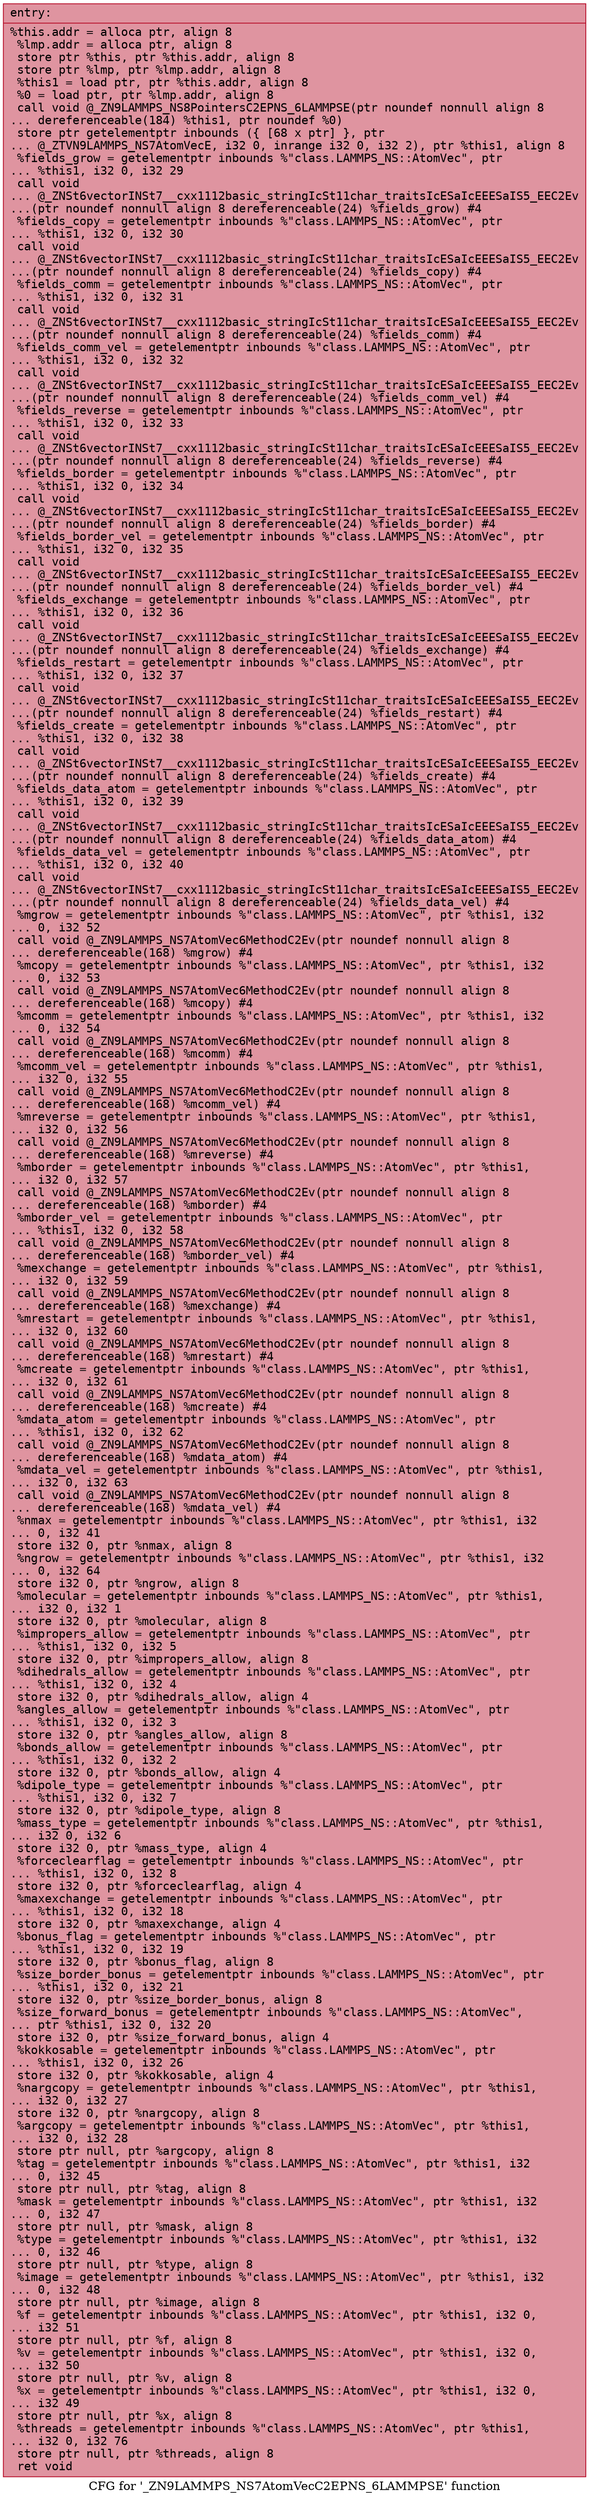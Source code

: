 digraph "CFG for '_ZN9LAMMPS_NS7AtomVecC2EPNS_6LAMMPSE' function" {
	label="CFG for '_ZN9LAMMPS_NS7AtomVecC2EPNS_6LAMMPSE' function";

	Node0x56285a89cac0 [shape=record,color="#b70d28ff", style=filled, fillcolor="#b70d2870" fontname="Courier",label="{entry:\l|  %this.addr = alloca ptr, align 8\l  %lmp.addr = alloca ptr, align 8\l  store ptr %this, ptr %this.addr, align 8\l  store ptr %lmp, ptr %lmp.addr, align 8\l  %this1 = load ptr, ptr %this.addr, align 8\l  %0 = load ptr, ptr %lmp.addr, align 8\l  call void @_ZN9LAMMPS_NS8PointersC2EPNS_6LAMMPSE(ptr noundef nonnull align 8\l... dereferenceable(184) %this1, ptr noundef %0)\l  store ptr getelementptr inbounds (\{ [68 x ptr] \}, ptr\l... @_ZTVN9LAMMPS_NS7AtomVecE, i32 0, inrange i32 0, i32 2), ptr %this1, align 8\l  %fields_grow = getelementptr inbounds %\"class.LAMMPS_NS::AtomVec\", ptr\l... %this1, i32 0, i32 29\l  call void\l... @_ZNSt6vectorINSt7__cxx1112basic_stringIcSt11char_traitsIcESaIcEEESaIS5_EEC2Ev\l...(ptr noundef nonnull align 8 dereferenceable(24) %fields_grow) #4\l  %fields_copy = getelementptr inbounds %\"class.LAMMPS_NS::AtomVec\", ptr\l... %this1, i32 0, i32 30\l  call void\l... @_ZNSt6vectorINSt7__cxx1112basic_stringIcSt11char_traitsIcESaIcEEESaIS5_EEC2Ev\l...(ptr noundef nonnull align 8 dereferenceable(24) %fields_copy) #4\l  %fields_comm = getelementptr inbounds %\"class.LAMMPS_NS::AtomVec\", ptr\l... %this1, i32 0, i32 31\l  call void\l... @_ZNSt6vectorINSt7__cxx1112basic_stringIcSt11char_traitsIcESaIcEEESaIS5_EEC2Ev\l...(ptr noundef nonnull align 8 dereferenceable(24) %fields_comm) #4\l  %fields_comm_vel = getelementptr inbounds %\"class.LAMMPS_NS::AtomVec\", ptr\l... %this1, i32 0, i32 32\l  call void\l... @_ZNSt6vectorINSt7__cxx1112basic_stringIcSt11char_traitsIcESaIcEEESaIS5_EEC2Ev\l...(ptr noundef nonnull align 8 dereferenceable(24) %fields_comm_vel) #4\l  %fields_reverse = getelementptr inbounds %\"class.LAMMPS_NS::AtomVec\", ptr\l... %this1, i32 0, i32 33\l  call void\l... @_ZNSt6vectorINSt7__cxx1112basic_stringIcSt11char_traitsIcESaIcEEESaIS5_EEC2Ev\l...(ptr noundef nonnull align 8 dereferenceable(24) %fields_reverse) #4\l  %fields_border = getelementptr inbounds %\"class.LAMMPS_NS::AtomVec\", ptr\l... %this1, i32 0, i32 34\l  call void\l... @_ZNSt6vectorINSt7__cxx1112basic_stringIcSt11char_traitsIcESaIcEEESaIS5_EEC2Ev\l...(ptr noundef nonnull align 8 dereferenceable(24) %fields_border) #4\l  %fields_border_vel = getelementptr inbounds %\"class.LAMMPS_NS::AtomVec\", ptr\l... %this1, i32 0, i32 35\l  call void\l... @_ZNSt6vectorINSt7__cxx1112basic_stringIcSt11char_traitsIcESaIcEEESaIS5_EEC2Ev\l...(ptr noundef nonnull align 8 dereferenceable(24) %fields_border_vel) #4\l  %fields_exchange = getelementptr inbounds %\"class.LAMMPS_NS::AtomVec\", ptr\l... %this1, i32 0, i32 36\l  call void\l... @_ZNSt6vectorINSt7__cxx1112basic_stringIcSt11char_traitsIcESaIcEEESaIS5_EEC2Ev\l...(ptr noundef nonnull align 8 dereferenceable(24) %fields_exchange) #4\l  %fields_restart = getelementptr inbounds %\"class.LAMMPS_NS::AtomVec\", ptr\l... %this1, i32 0, i32 37\l  call void\l... @_ZNSt6vectorINSt7__cxx1112basic_stringIcSt11char_traitsIcESaIcEEESaIS5_EEC2Ev\l...(ptr noundef nonnull align 8 dereferenceable(24) %fields_restart) #4\l  %fields_create = getelementptr inbounds %\"class.LAMMPS_NS::AtomVec\", ptr\l... %this1, i32 0, i32 38\l  call void\l... @_ZNSt6vectorINSt7__cxx1112basic_stringIcSt11char_traitsIcESaIcEEESaIS5_EEC2Ev\l...(ptr noundef nonnull align 8 dereferenceable(24) %fields_create) #4\l  %fields_data_atom = getelementptr inbounds %\"class.LAMMPS_NS::AtomVec\", ptr\l... %this1, i32 0, i32 39\l  call void\l... @_ZNSt6vectorINSt7__cxx1112basic_stringIcSt11char_traitsIcESaIcEEESaIS5_EEC2Ev\l...(ptr noundef nonnull align 8 dereferenceable(24) %fields_data_atom) #4\l  %fields_data_vel = getelementptr inbounds %\"class.LAMMPS_NS::AtomVec\", ptr\l... %this1, i32 0, i32 40\l  call void\l... @_ZNSt6vectorINSt7__cxx1112basic_stringIcSt11char_traitsIcESaIcEEESaIS5_EEC2Ev\l...(ptr noundef nonnull align 8 dereferenceable(24) %fields_data_vel) #4\l  %mgrow = getelementptr inbounds %\"class.LAMMPS_NS::AtomVec\", ptr %this1, i32\l... 0, i32 52\l  call void @_ZN9LAMMPS_NS7AtomVec6MethodC2Ev(ptr noundef nonnull align 8\l... dereferenceable(168) %mgrow) #4\l  %mcopy = getelementptr inbounds %\"class.LAMMPS_NS::AtomVec\", ptr %this1, i32\l... 0, i32 53\l  call void @_ZN9LAMMPS_NS7AtomVec6MethodC2Ev(ptr noundef nonnull align 8\l... dereferenceable(168) %mcopy) #4\l  %mcomm = getelementptr inbounds %\"class.LAMMPS_NS::AtomVec\", ptr %this1, i32\l... 0, i32 54\l  call void @_ZN9LAMMPS_NS7AtomVec6MethodC2Ev(ptr noundef nonnull align 8\l... dereferenceable(168) %mcomm) #4\l  %mcomm_vel = getelementptr inbounds %\"class.LAMMPS_NS::AtomVec\", ptr %this1,\l... i32 0, i32 55\l  call void @_ZN9LAMMPS_NS7AtomVec6MethodC2Ev(ptr noundef nonnull align 8\l... dereferenceable(168) %mcomm_vel) #4\l  %mreverse = getelementptr inbounds %\"class.LAMMPS_NS::AtomVec\", ptr %this1,\l... i32 0, i32 56\l  call void @_ZN9LAMMPS_NS7AtomVec6MethodC2Ev(ptr noundef nonnull align 8\l... dereferenceable(168) %mreverse) #4\l  %mborder = getelementptr inbounds %\"class.LAMMPS_NS::AtomVec\", ptr %this1,\l... i32 0, i32 57\l  call void @_ZN9LAMMPS_NS7AtomVec6MethodC2Ev(ptr noundef nonnull align 8\l... dereferenceable(168) %mborder) #4\l  %mborder_vel = getelementptr inbounds %\"class.LAMMPS_NS::AtomVec\", ptr\l... %this1, i32 0, i32 58\l  call void @_ZN9LAMMPS_NS7AtomVec6MethodC2Ev(ptr noundef nonnull align 8\l... dereferenceable(168) %mborder_vel) #4\l  %mexchange = getelementptr inbounds %\"class.LAMMPS_NS::AtomVec\", ptr %this1,\l... i32 0, i32 59\l  call void @_ZN9LAMMPS_NS7AtomVec6MethodC2Ev(ptr noundef nonnull align 8\l... dereferenceable(168) %mexchange) #4\l  %mrestart = getelementptr inbounds %\"class.LAMMPS_NS::AtomVec\", ptr %this1,\l... i32 0, i32 60\l  call void @_ZN9LAMMPS_NS7AtomVec6MethodC2Ev(ptr noundef nonnull align 8\l... dereferenceable(168) %mrestart) #4\l  %mcreate = getelementptr inbounds %\"class.LAMMPS_NS::AtomVec\", ptr %this1,\l... i32 0, i32 61\l  call void @_ZN9LAMMPS_NS7AtomVec6MethodC2Ev(ptr noundef nonnull align 8\l... dereferenceable(168) %mcreate) #4\l  %mdata_atom = getelementptr inbounds %\"class.LAMMPS_NS::AtomVec\", ptr\l... %this1, i32 0, i32 62\l  call void @_ZN9LAMMPS_NS7AtomVec6MethodC2Ev(ptr noundef nonnull align 8\l... dereferenceable(168) %mdata_atom) #4\l  %mdata_vel = getelementptr inbounds %\"class.LAMMPS_NS::AtomVec\", ptr %this1,\l... i32 0, i32 63\l  call void @_ZN9LAMMPS_NS7AtomVec6MethodC2Ev(ptr noundef nonnull align 8\l... dereferenceable(168) %mdata_vel) #4\l  %nmax = getelementptr inbounds %\"class.LAMMPS_NS::AtomVec\", ptr %this1, i32\l... 0, i32 41\l  store i32 0, ptr %nmax, align 8\l  %ngrow = getelementptr inbounds %\"class.LAMMPS_NS::AtomVec\", ptr %this1, i32\l... 0, i32 64\l  store i32 0, ptr %ngrow, align 8\l  %molecular = getelementptr inbounds %\"class.LAMMPS_NS::AtomVec\", ptr %this1,\l... i32 0, i32 1\l  store i32 0, ptr %molecular, align 8\l  %impropers_allow = getelementptr inbounds %\"class.LAMMPS_NS::AtomVec\", ptr\l... %this1, i32 0, i32 5\l  store i32 0, ptr %impropers_allow, align 8\l  %dihedrals_allow = getelementptr inbounds %\"class.LAMMPS_NS::AtomVec\", ptr\l... %this1, i32 0, i32 4\l  store i32 0, ptr %dihedrals_allow, align 4\l  %angles_allow = getelementptr inbounds %\"class.LAMMPS_NS::AtomVec\", ptr\l... %this1, i32 0, i32 3\l  store i32 0, ptr %angles_allow, align 8\l  %bonds_allow = getelementptr inbounds %\"class.LAMMPS_NS::AtomVec\", ptr\l... %this1, i32 0, i32 2\l  store i32 0, ptr %bonds_allow, align 4\l  %dipole_type = getelementptr inbounds %\"class.LAMMPS_NS::AtomVec\", ptr\l... %this1, i32 0, i32 7\l  store i32 0, ptr %dipole_type, align 8\l  %mass_type = getelementptr inbounds %\"class.LAMMPS_NS::AtomVec\", ptr %this1,\l... i32 0, i32 6\l  store i32 0, ptr %mass_type, align 4\l  %forceclearflag = getelementptr inbounds %\"class.LAMMPS_NS::AtomVec\", ptr\l... %this1, i32 0, i32 8\l  store i32 0, ptr %forceclearflag, align 4\l  %maxexchange = getelementptr inbounds %\"class.LAMMPS_NS::AtomVec\", ptr\l... %this1, i32 0, i32 18\l  store i32 0, ptr %maxexchange, align 4\l  %bonus_flag = getelementptr inbounds %\"class.LAMMPS_NS::AtomVec\", ptr\l... %this1, i32 0, i32 19\l  store i32 0, ptr %bonus_flag, align 8\l  %size_border_bonus = getelementptr inbounds %\"class.LAMMPS_NS::AtomVec\", ptr\l... %this1, i32 0, i32 21\l  store i32 0, ptr %size_border_bonus, align 8\l  %size_forward_bonus = getelementptr inbounds %\"class.LAMMPS_NS::AtomVec\",\l... ptr %this1, i32 0, i32 20\l  store i32 0, ptr %size_forward_bonus, align 4\l  %kokkosable = getelementptr inbounds %\"class.LAMMPS_NS::AtomVec\", ptr\l... %this1, i32 0, i32 26\l  store i32 0, ptr %kokkosable, align 4\l  %nargcopy = getelementptr inbounds %\"class.LAMMPS_NS::AtomVec\", ptr %this1,\l... i32 0, i32 27\l  store i32 0, ptr %nargcopy, align 8\l  %argcopy = getelementptr inbounds %\"class.LAMMPS_NS::AtomVec\", ptr %this1,\l... i32 0, i32 28\l  store ptr null, ptr %argcopy, align 8\l  %tag = getelementptr inbounds %\"class.LAMMPS_NS::AtomVec\", ptr %this1, i32\l... 0, i32 45\l  store ptr null, ptr %tag, align 8\l  %mask = getelementptr inbounds %\"class.LAMMPS_NS::AtomVec\", ptr %this1, i32\l... 0, i32 47\l  store ptr null, ptr %mask, align 8\l  %type = getelementptr inbounds %\"class.LAMMPS_NS::AtomVec\", ptr %this1, i32\l... 0, i32 46\l  store ptr null, ptr %type, align 8\l  %image = getelementptr inbounds %\"class.LAMMPS_NS::AtomVec\", ptr %this1, i32\l... 0, i32 48\l  store ptr null, ptr %image, align 8\l  %f = getelementptr inbounds %\"class.LAMMPS_NS::AtomVec\", ptr %this1, i32 0,\l... i32 51\l  store ptr null, ptr %f, align 8\l  %v = getelementptr inbounds %\"class.LAMMPS_NS::AtomVec\", ptr %this1, i32 0,\l... i32 50\l  store ptr null, ptr %v, align 8\l  %x = getelementptr inbounds %\"class.LAMMPS_NS::AtomVec\", ptr %this1, i32 0,\l... i32 49\l  store ptr null, ptr %x, align 8\l  %threads = getelementptr inbounds %\"class.LAMMPS_NS::AtomVec\", ptr %this1,\l... i32 0, i32 76\l  store ptr null, ptr %threads, align 8\l  ret void\l}"];
}
